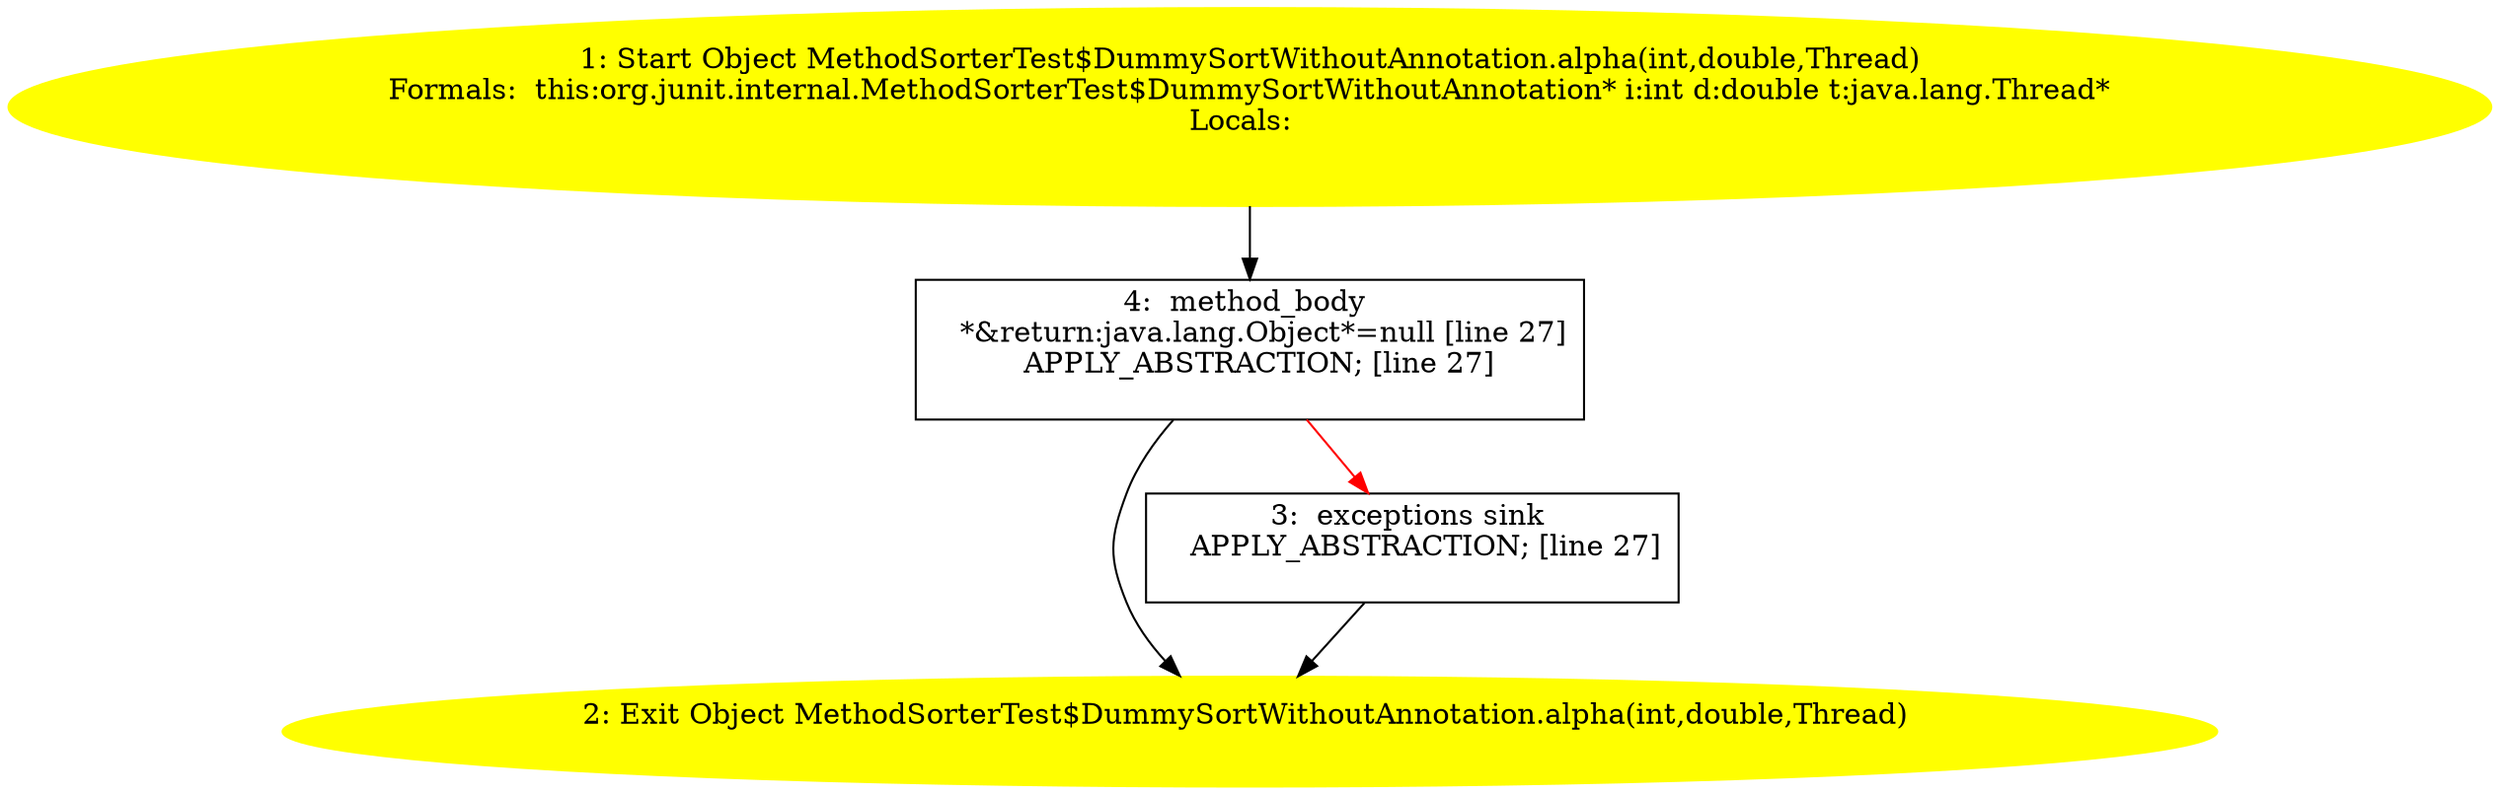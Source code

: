 /* @generated */
digraph cfg {
"org.junit.internal.MethodSorterTest$DummySortWithoutAnnotation.alpha(int,double,java.lang.Thread):ja.c982a0863af191e98ee42398f35a26ab_1" [label="1: Start Object MethodSorterTest$DummySortWithoutAnnotation.alpha(int,double,Thread)\nFormals:  this:org.junit.internal.MethodSorterTest$DummySortWithoutAnnotation* i:int d:double t:java.lang.Thread*\nLocals:  \n  " color=yellow style=filled]
	

	 "org.junit.internal.MethodSorterTest$DummySortWithoutAnnotation.alpha(int,double,java.lang.Thread):ja.c982a0863af191e98ee42398f35a26ab_1" -> "org.junit.internal.MethodSorterTest$DummySortWithoutAnnotation.alpha(int,double,java.lang.Thread):ja.c982a0863af191e98ee42398f35a26ab_4" ;
"org.junit.internal.MethodSorterTest$DummySortWithoutAnnotation.alpha(int,double,java.lang.Thread):ja.c982a0863af191e98ee42398f35a26ab_2" [label="2: Exit Object MethodSorterTest$DummySortWithoutAnnotation.alpha(int,double,Thread) \n  " color=yellow style=filled]
	

"org.junit.internal.MethodSorterTest$DummySortWithoutAnnotation.alpha(int,double,java.lang.Thread):ja.c982a0863af191e98ee42398f35a26ab_3" [label="3:  exceptions sink \n   APPLY_ABSTRACTION; [line 27]\n " shape="box"]
	

	 "org.junit.internal.MethodSorterTest$DummySortWithoutAnnotation.alpha(int,double,java.lang.Thread):ja.c982a0863af191e98ee42398f35a26ab_3" -> "org.junit.internal.MethodSorterTest$DummySortWithoutAnnotation.alpha(int,double,java.lang.Thread):ja.c982a0863af191e98ee42398f35a26ab_2" ;
"org.junit.internal.MethodSorterTest$DummySortWithoutAnnotation.alpha(int,double,java.lang.Thread):ja.c982a0863af191e98ee42398f35a26ab_4" [label="4:  method_body \n   *&return:java.lang.Object*=null [line 27]\n  APPLY_ABSTRACTION; [line 27]\n " shape="box"]
	

	 "org.junit.internal.MethodSorterTest$DummySortWithoutAnnotation.alpha(int,double,java.lang.Thread):ja.c982a0863af191e98ee42398f35a26ab_4" -> "org.junit.internal.MethodSorterTest$DummySortWithoutAnnotation.alpha(int,double,java.lang.Thread):ja.c982a0863af191e98ee42398f35a26ab_2" ;
	 "org.junit.internal.MethodSorterTest$DummySortWithoutAnnotation.alpha(int,double,java.lang.Thread):ja.c982a0863af191e98ee42398f35a26ab_4" -> "org.junit.internal.MethodSorterTest$DummySortWithoutAnnotation.alpha(int,double,java.lang.Thread):ja.c982a0863af191e98ee42398f35a26ab_3" [color="red" ];
}
